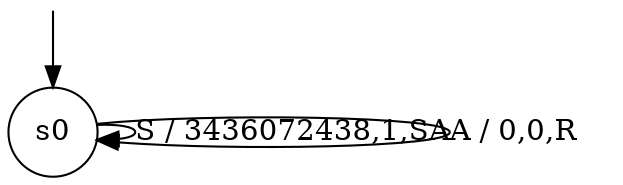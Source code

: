 digraph g {

	s0 [shape="circle" label="s0"];
	s0 -> s0 [label="S / 3436072438,1,SA"];
	s0 -> s0 [label="A / 0,0,R"];

__start0 [label="" shape="none" width="0" height="0"];
__start0 -> s0;

}
